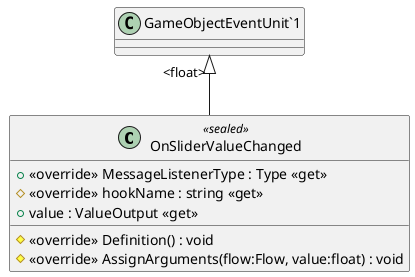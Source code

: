 @startuml
class OnSliderValueChanged <<sealed>> {
    + <<override>> MessageListenerType : Type <<get>>
    # <<override>> hookName : string <<get>>
    + value : ValueOutput <<get>>
    # <<override>> Definition() : void
    # <<override>> AssignArguments(flow:Flow, value:float) : void
}
"GameObjectEventUnit`1" "<float>" <|-- OnSliderValueChanged
@enduml
